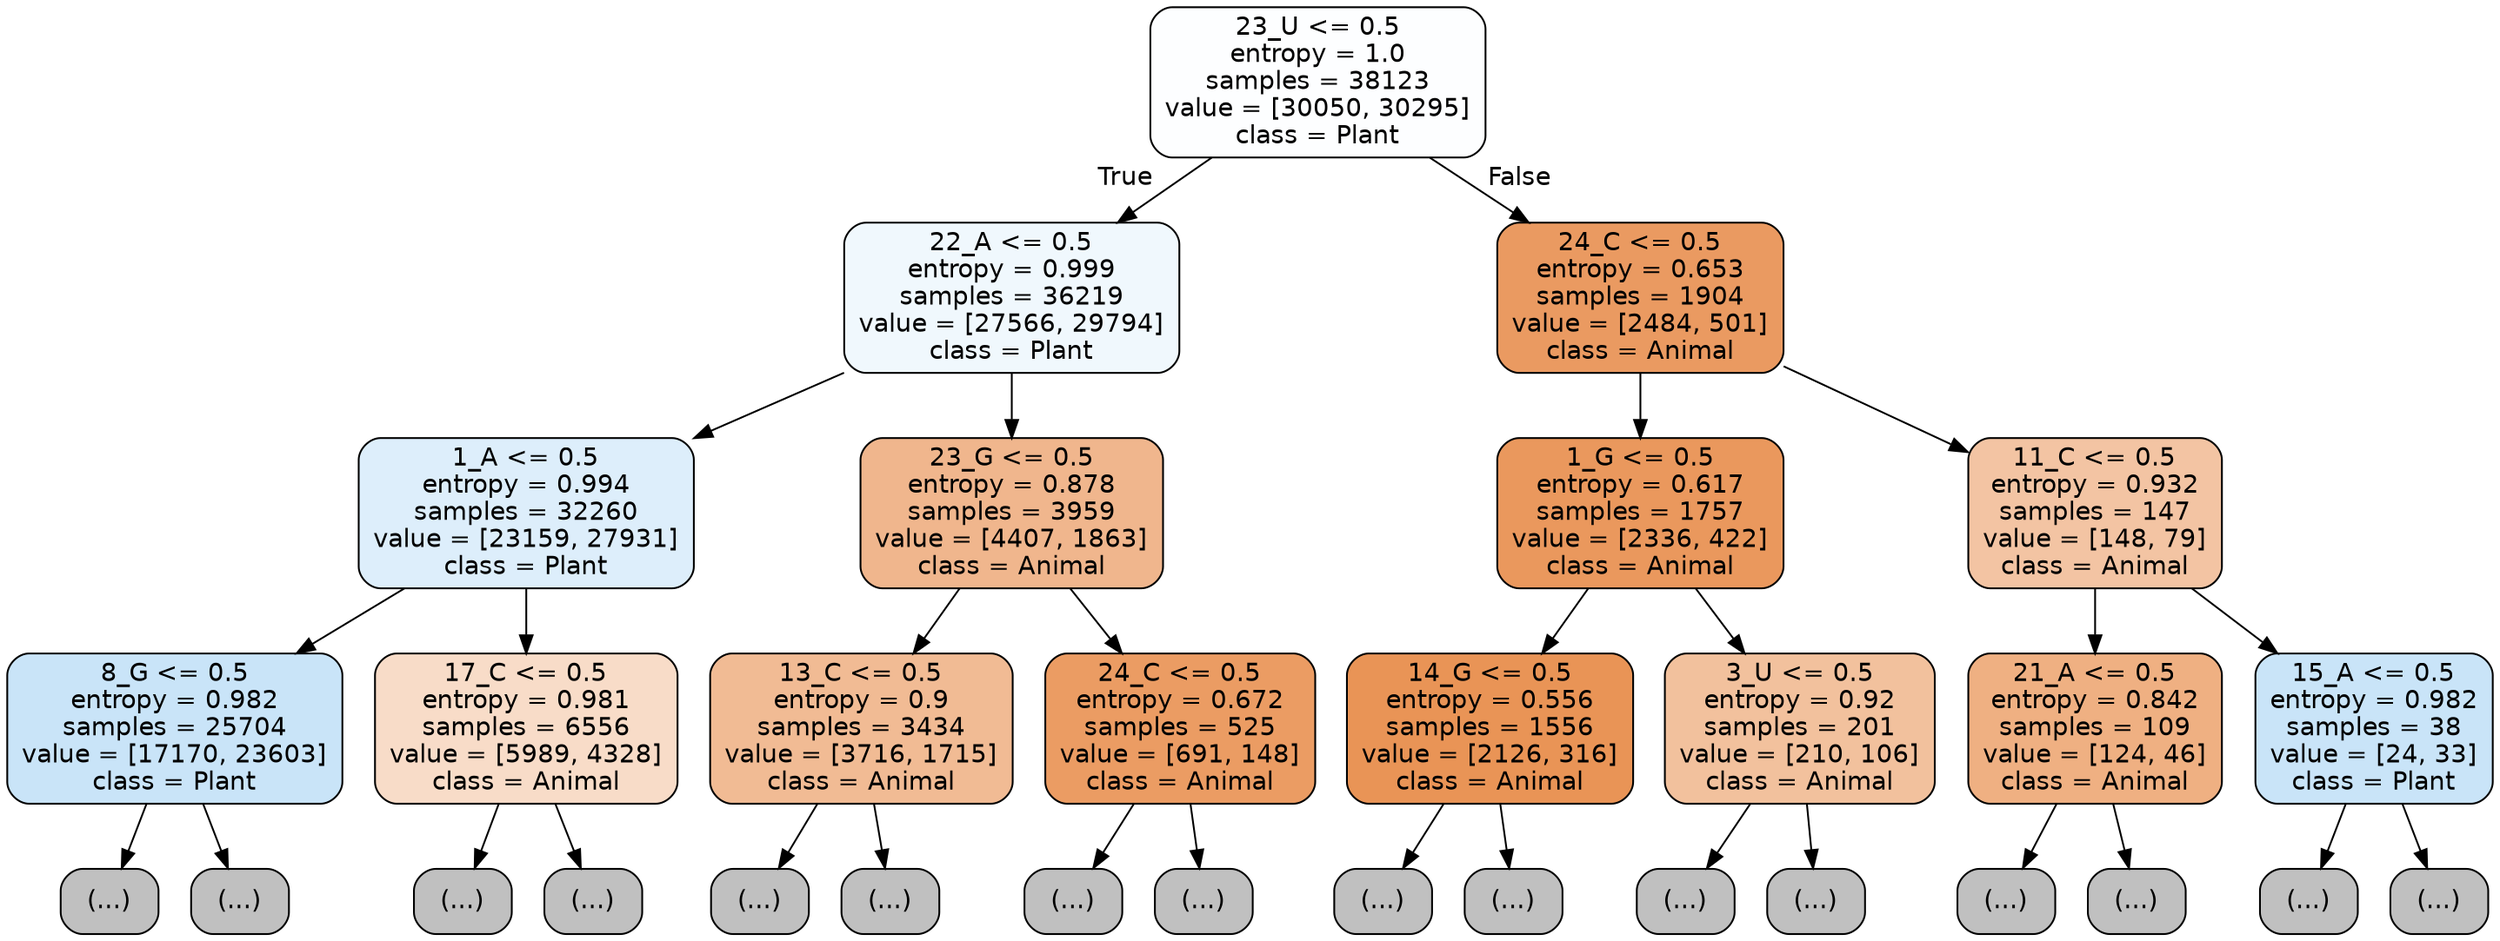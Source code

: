digraph Tree {
node [shape=box, style="filled, rounded", color="black", fontname="helvetica"] ;
edge [fontname="helvetica"] ;
0 [label="23_U <= 0.5\nentropy = 1.0\nsamples = 38123\nvalue = [30050, 30295]\nclass = Plant", fillcolor="#fdfeff"] ;
1 [label="22_A <= 0.5\nentropy = 0.999\nsamples = 36219\nvalue = [27566, 29794]\nclass = Plant", fillcolor="#f0f8fd"] ;
0 -> 1 [labeldistance=2.5, labelangle=45, headlabel="True"] ;
2 [label="1_A <= 0.5\nentropy = 0.994\nsamples = 32260\nvalue = [23159, 27931]\nclass = Plant", fillcolor="#ddeefb"] ;
1 -> 2 ;
3 [label="8_G <= 0.5\nentropy = 0.982\nsamples = 25704\nvalue = [17170, 23603]\nclass = Plant", fillcolor="#c9e4f8"] ;
2 -> 3 ;
4 [label="(...)", fillcolor="#C0C0C0"] ;
3 -> 4 ;
7969 [label="(...)", fillcolor="#C0C0C0"] ;
3 -> 7969 ;
10876 [label="17_C <= 0.5\nentropy = 0.981\nsamples = 6556\nvalue = [5989, 4328]\nclass = Animal", fillcolor="#f8dcc8"] ;
2 -> 10876 ;
10877 [label="(...)", fillcolor="#C0C0C0"] ;
10876 -> 10877 ;
13442 [label="(...)", fillcolor="#C0C0C0"] ;
10876 -> 13442 ;
14067 [label="23_G <= 0.5\nentropy = 0.878\nsamples = 3959\nvalue = [4407, 1863]\nclass = Animal", fillcolor="#f0b68d"] ;
1 -> 14067 ;
14068 [label="13_C <= 0.5\nentropy = 0.9\nsamples = 3434\nvalue = [3716, 1715]\nclass = Animal", fillcolor="#f1bb94"] ;
14067 -> 14068 ;
14069 [label="(...)", fillcolor="#C0C0C0"] ;
14068 -> 14069 ;
15446 [label="(...)", fillcolor="#C0C0C0"] ;
14068 -> 15446 ;
15779 [label="24_C <= 0.5\nentropy = 0.672\nsamples = 525\nvalue = [691, 148]\nclass = Animal", fillcolor="#eb9c63"] ;
14067 -> 15779 ;
15780 [label="(...)", fillcolor="#C0C0C0"] ;
15779 -> 15780 ;
15943 [label="(...)", fillcolor="#C0C0C0"] ;
15779 -> 15943 ;
15986 [label="24_C <= 0.5\nentropy = 0.653\nsamples = 1904\nvalue = [2484, 501]\nclass = Animal", fillcolor="#ea9a61"] ;
0 -> 15986 [labeldistance=2.5, labelangle=-45, headlabel="False"] ;
15987 [label="1_G <= 0.5\nentropy = 0.617\nsamples = 1757\nvalue = [2336, 422]\nclass = Animal", fillcolor="#ea985d"] ;
15986 -> 15987 ;
15988 [label="14_G <= 0.5\nentropy = 0.556\nsamples = 1556\nvalue = [2126, 316]\nclass = Animal", fillcolor="#e99456"] ;
15987 -> 15988 ;
15989 [label="(...)", fillcolor="#C0C0C0"] ;
15988 -> 15989 ;
16314 [label="(...)", fillcolor="#C0C0C0"] ;
15988 -> 16314 ;
16457 [label="3_U <= 0.5\nentropy = 0.92\nsamples = 201\nvalue = [210, 106]\nclass = Animal", fillcolor="#f2c19d"] ;
15987 -> 16457 ;
16458 [label="(...)", fillcolor="#C0C0C0"] ;
16457 -> 16458 ;
16533 [label="(...)", fillcolor="#C0C0C0"] ;
16457 -> 16533 ;
16568 [label="11_C <= 0.5\nentropy = 0.932\nsamples = 147\nvalue = [148, 79]\nclass = Animal", fillcolor="#f3c4a3"] ;
15986 -> 16568 ;
16569 [label="21_A <= 0.5\nentropy = 0.842\nsamples = 109\nvalue = [124, 46]\nclass = Animal", fillcolor="#efb082"] ;
16568 -> 16569 ;
16570 [label="(...)", fillcolor="#C0C0C0"] ;
16569 -> 16570 ;
16613 [label="(...)", fillcolor="#C0C0C0"] ;
16569 -> 16613 ;
16628 [label="15_A <= 0.5\nentropy = 0.982\nsamples = 38\nvalue = [24, 33]\nclass = Plant", fillcolor="#c9e4f8"] ;
16568 -> 16628 ;
16629 [label="(...)", fillcolor="#C0C0C0"] ;
16628 -> 16629 ;
16648 [label="(...)", fillcolor="#C0C0C0"] ;
16628 -> 16648 ;
}